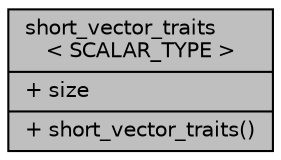 digraph "short_vector_traits&lt; SCALAR_TYPE &gt;"
{
  edge [fontname="Helvetica",fontsize="10",labelfontname="Helvetica",labelfontsize="10"];
  node [fontname="Helvetica",fontsize="10",shape=record];
  Node1 [label="{short_vector_traits\l\< SCALAR_TYPE \>\n|+ size\l|+ short_vector_traits()\l}",height=0.2,width=0.4,color="black", fillcolor="grey75", style="filled", fontcolor="black"];
}
